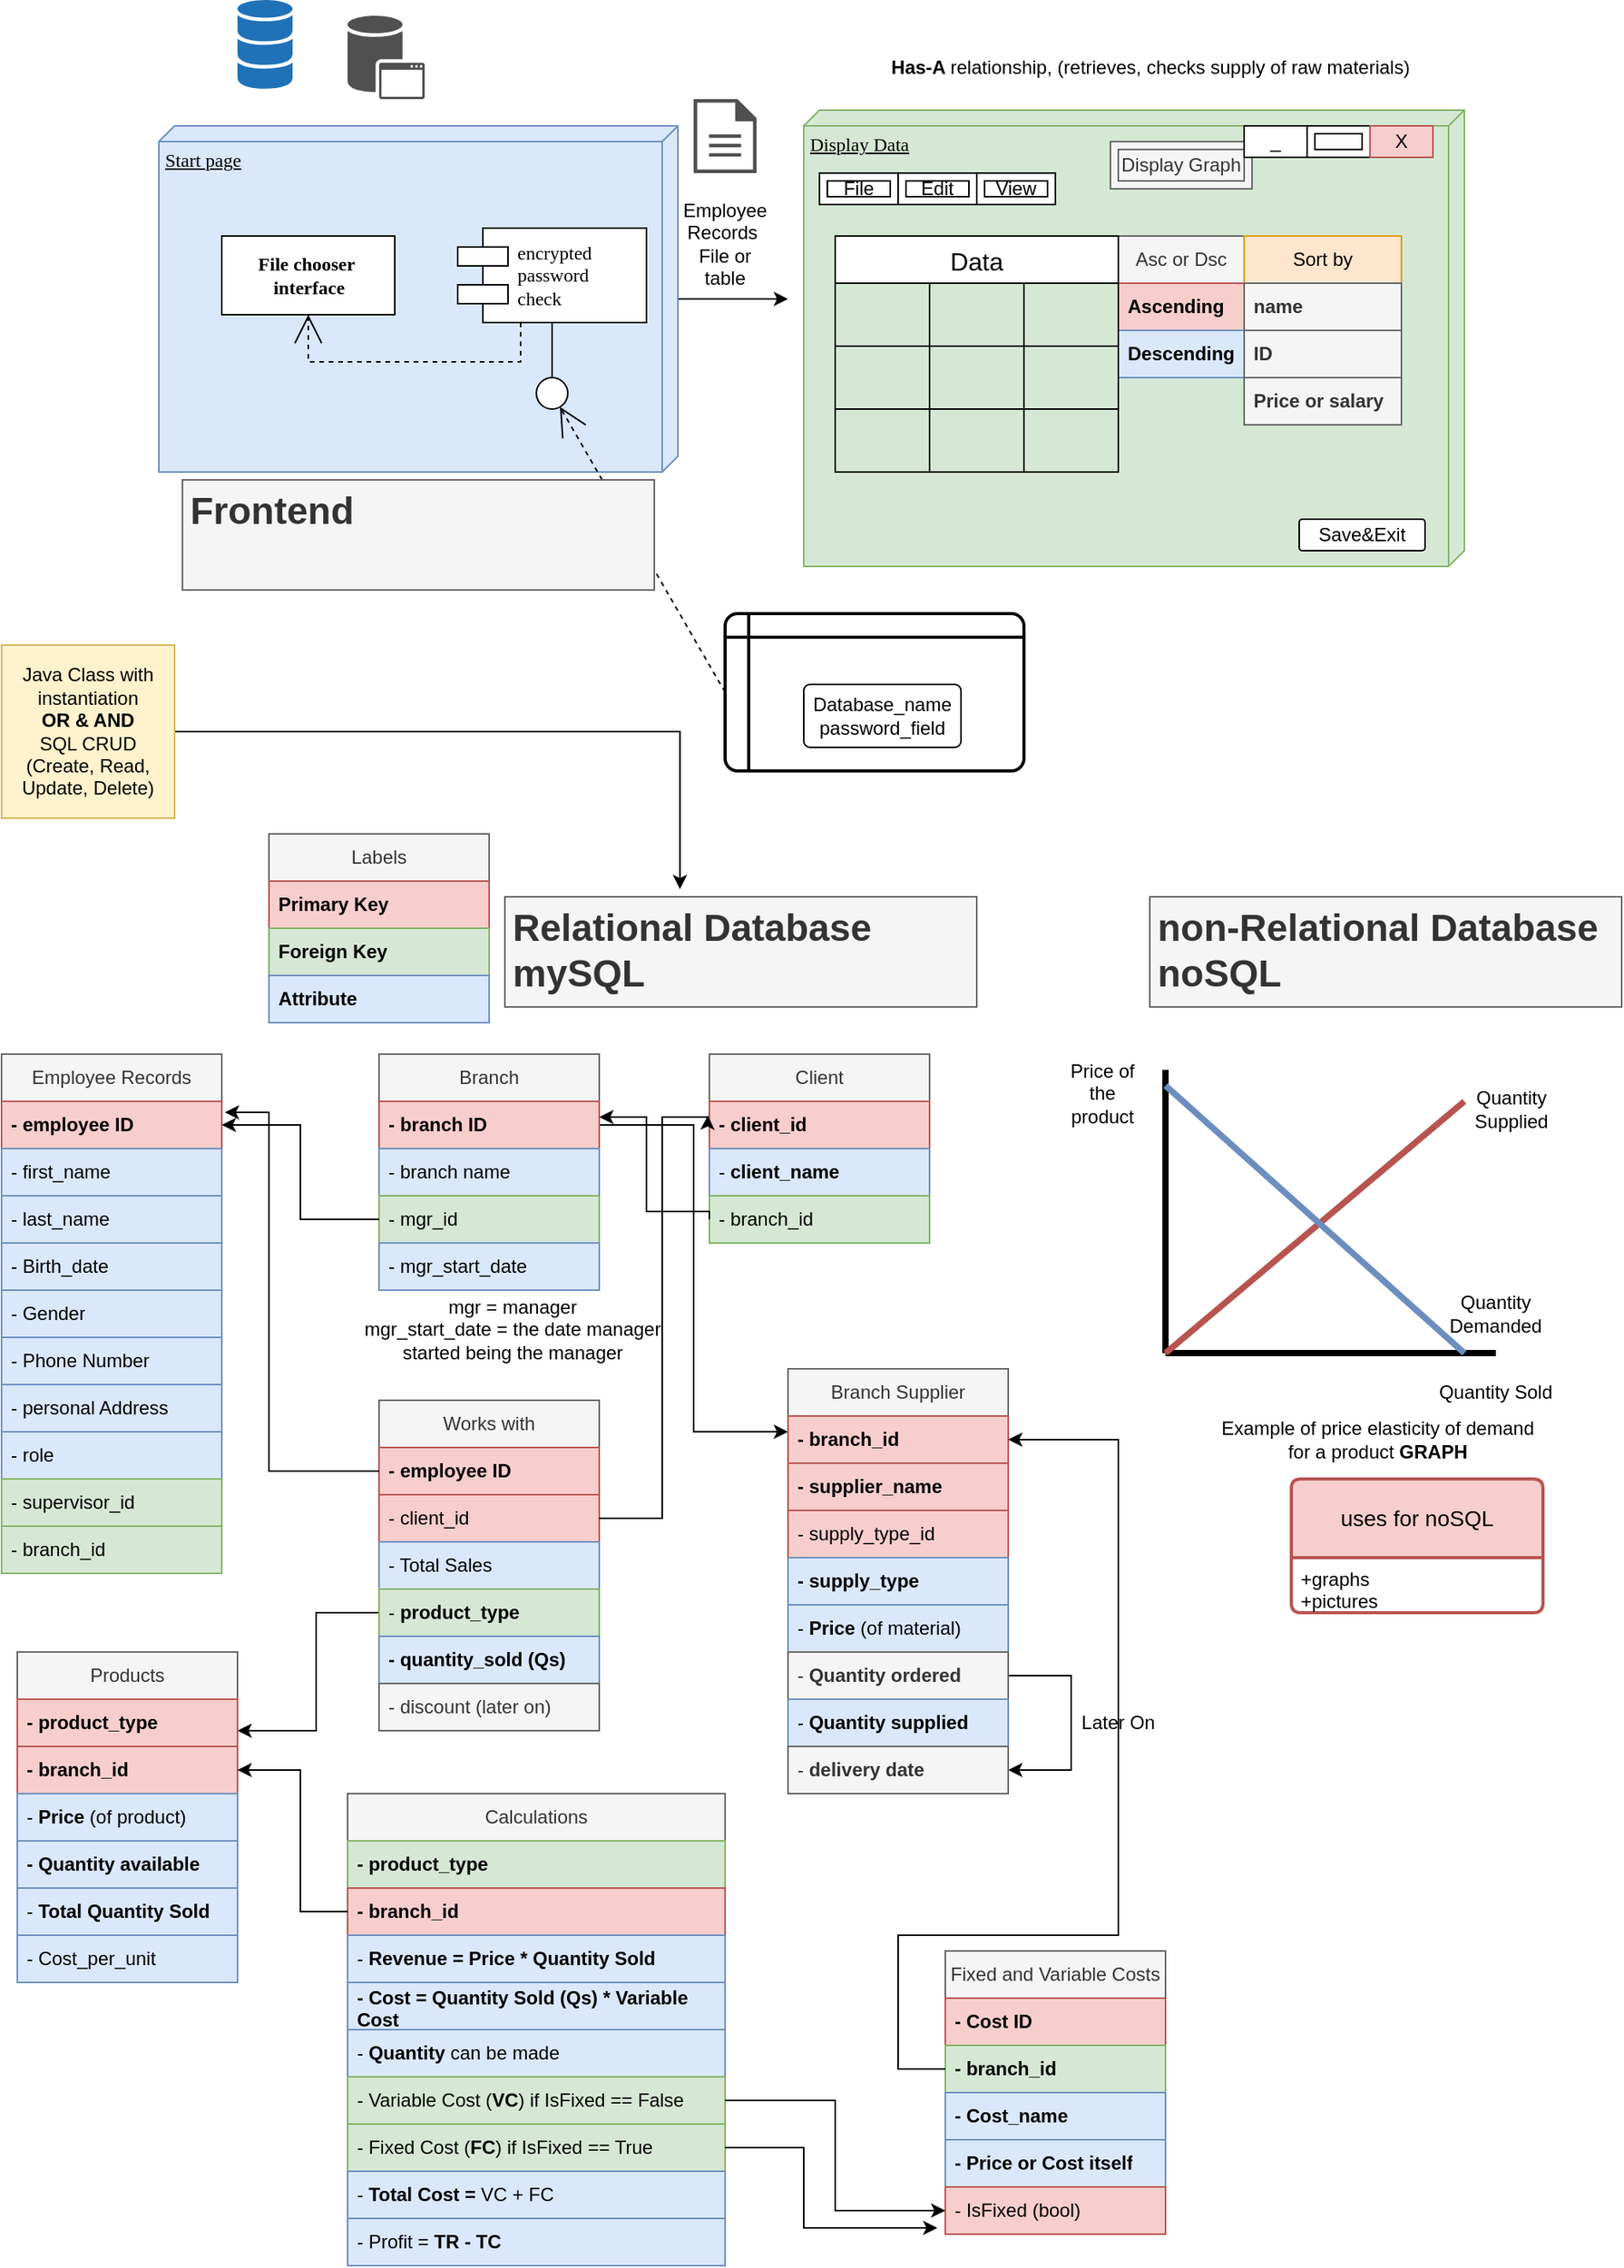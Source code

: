 <mxfile version="21.2.1" type="github">
  <diagram name="Page-1" id="5f0bae14-7c28-e335-631c-24af17079c00">
    <mxGraphModel dx="2607" dy="2194" grid="1" gridSize="10" guides="1" tooltips="1" connect="1" arrows="1" fold="1" page="1" pageScale="1" pageWidth="1100" pageHeight="850" background="none" math="0" shadow="0">
      <root>
        <mxCell id="0" />
        <mxCell id="1" parent="0" />
        <mxCell id="qNwIlDdFXAgV_zaTsJJS-2" style="edgeStyle=orthogonalEdgeStyle;rounded=0;orthogonalLoop=1;jettySize=auto;html=1;" parent="1" source="39150e848f15840c-1" edge="1">
          <mxGeometry relative="1" as="geometry">
            <mxPoint x="520" y="180" as="targetPoint" />
          </mxGeometry>
        </mxCell>
        <mxCell id="39150e848f15840c-1" value="Start page" style="verticalAlign=top;align=left;spacingTop=8;spacingLeft=2;spacingRight=12;shape=cube;size=10;direction=south;fontStyle=4;html=1;rounded=0;shadow=0;comic=0;labelBackgroundColor=none;strokeWidth=1;fontFamily=Verdana;fontSize=12;fillColor=#dae8fc;strokeColor=#6c8ebf;" parent="1" vertex="1">
          <mxGeometry x="120" y="70" width="330" height="220" as="geometry" />
        </mxCell>
        <mxCell id="39150e848f15840c-2" value="Display Data" style="verticalAlign=top;align=left;spacingTop=8;spacingLeft=2;spacingRight=12;shape=cube;size=10;direction=south;fontStyle=4;html=1;rounded=0;shadow=0;comic=0;labelBackgroundColor=none;strokeWidth=1;fontFamily=Verdana;fontSize=12;fillColor=#d5e8d4;strokeColor=#82b366;" parent="1" vertex="1">
          <mxGeometry x="530" y="60" width="420" height="290" as="geometry" />
        </mxCell>
        <mxCell id="39150e848f15840c-4" value="&lt;b&gt;File chooser&amp;nbsp;&lt;br&gt;interface&lt;br&gt;&lt;/b&gt;" style="html=1;rounded=0;shadow=0;comic=0;labelBackgroundColor=none;strokeWidth=1;fontFamily=Verdana;fontSize=12;align=center;" parent="1" vertex="1">
          <mxGeometry x="160" y="140" width="110" height="50" as="geometry" />
        </mxCell>
        <mxCell id="39150e848f15840c-5" value="encrypted&amp;nbsp;&lt;br&gt;password&lt;br&gt;check" style="shape=component;align=left;spacingLeft=36;rounded=0;shadow=0;comic=0;labelBackgroundColor=none;strokeWidth=1;fontFamily=Verdana;fontSize=12;html=1;" parent="1" vertex="1">
          <mxGeometry x="310" y="135" width="120" height="60" as="geometry" />
        </mxCell>
        <mxCell id="39150e848f15840c-6" value="" style="ellipse;whiteSpace=wrap;html=1;rounded=0;shadow=0;comic=0;labelBackgroundColor=none;strokeWidth=1;fontFamily=Verdana;fontSize=12;align=center;" parent="1" vertex="1">
          <mxGeometry x="360" y="230" width="20" height="20" as="geometry" />
        </mxCell>
        <mxCell id="39150e848f15840c-11" style="edgeStyle=none;rounded=0;html=1;dashed=1;labelBackgroundColor=none;startArrow=none;startFill=0;startSize=8;endArrow=open;endFill=0;endSize=16;fontFamily=Verdana;fontSize=12;exitX=0;exitY=0.5;exitDx=0;exitDy=0;" parent="1" source="Pd0bTFjakyCUhLUkFTFs-159" target="39150e848f15840c-6" edge="1">
          <mxGeometry relative="1" as="geometry">
            <mxPoint x="484.4" y="460" as="sourcePoint" />
          </mxGeometry>
        </mxCell>
        <mxCell id="39150e848f15840c-14" style="edgeStyle=elbowEdgeStyle;rounded=0;html=1;labelBackgroundColor=none;startArrow=none;startFill=0;startSize=8;endArrow=none;endFill=0;endSize=16;fontFamily=Verdana;fontSize=12;" parent="1" source="39150e848f15840c-6" target="39150e848f15840c-5" edge="1">
          <mxGeometry relative="1" as="geometry" />
        </mxCell>
        <mxCell id="39150e848f15840c-15" style="edgeStyle=orthogonalEdgeStyle;rounded=0;html=1;labelBackgroundColor=none;startArrow=none;startFill=0;startSize=8;endArrow=open;endFill=0;endSize=16;fontFamily=Verdana;fontSize=12;dashed=1;" parent="1" source="39150e848f15840c-5" target="39150e848f15840c-4" edge="1">
          <mxGeometry relative="1" as="geometry">
            <Array as="points">
              <mxPoint x="350" y="220" />
              <mxPoint x="215" y="220" />
            </Array>
          </mxGeometry>
        </mxCell>
        <mxCell id="qNwIlDdFXAgV_zaTsJJS-27" value="Employee Records&amp;nbsp;&lt;br&gt;File or table" style="text;html=1;strokeColor=none;fillColor=none;align=center;verticalAlign=middle;whiteSpace=wrap;rounded=0;" parent="1" vertex="1">
          <mxGeometry x="450" y="130" width="60" height="30" as="geometry" />
        </mxCell>
        <mxCell id="qNwIlDdFXAgV_zaTsJJS-30" value="" style="sketch=0;shadow=0;dashed=0;html=1;strokeColor=none;fillColor=#505050;labelPosition=center;verticalLabelPosition=bottom;verticalAlign=top;outlineConnect=0;align=center;shape=mxgraph.office.databases.application_store;" parent="1" vertex="1">
          <mxGeometry x="240" width="49" height="53" as="geometry" />
        </mxCell>
        <mxCell id="qNwIlDdFXAgV_zaTsJJS-31" value="" style="sketch=0;shadow=0;dashed=0;html=1;strokeColor=none;labelPosition=center;verticalLabelPosition=bottom;verticalAlign=top;outlineConnect=0;align=center;shape=mxgraph.office.databases.database_mini_3;fillColor=#2072B8;" parent="1" vertex="1">
          <mxGeometry x="170" y="-10" width="35" height="57" as="geometry" />
        </mxCell>
        <mxCell id="qNwIlDdFXAgV_zaTsJJS-32" value="" style="sketch=0;pointerEvents=1;shadow=0;dashed=0;html=1;strokeColor=none;fillColor=#505050;labelPosition=center;verticalLabelPosition=bottom;verticalAlign=top;outlineConnect=0;align=center;shape=mxgraph.office.concepts.document;" parent="1" vertex="1">
          <mxGeometry x="460" y="53" width="40" height="47" as="geometry" />
        </mxCell>
        <mxCell id="tcUiR7HuP1pJMrSMLTzw-50" value="Employee Records" style="swimlane;fontStyle=0;childLayout=stackLayout;horizontal=1;startSize=30;horizontalStack=0;resizeParent=1;resizeParentMax=0;resizeLast=0;collapsible=1;marginBottom=0;whiteSpace=wrap;html=1;fillColor=#f5f5f5;strokeColor=#666666;fontColor=#333333;" parent="1" vertex="1">
          <mxGeometry x="20" y="660" width="140" height="330" as="geometry">
            <mxRectangle x="1140" y="-440" width="140" height="30" as="alternateBounds" />
          </mxGeometry>
        </mxCell>
        <mxCell id="tcUiR7HuP1pJMrSMLTzw-51" value="&lt;b&gt;- employee ID&lt;br&gt;&lt;/b&gt;" style="text;strokeColor=#b85450;fillColor=#f8cecc;align=left;verticalAlign=middle;spacingLeft=4;spacingRight=4;overflow=hidden;points=[[0,0.5],[1,0.5]];portConstraint=eastwest;rotatable=0;whiteSpace=wrap;html=1;" parent="tcUiR7HuP1pJMrSMLTzw-50" vertex="1">
          <mxGeometry y="30" width="140" height="30" as="geometry" />
        </mxCell>
        <mxCell id="Pd0bTFjakyCUhLUkFTFs-5" value="- first_name&amp;nbsp;" style="text;strokeColor=#6c8ebf;fillColor=#dae8fc;align=left;verticalAlign=middle;spacingLeft=4;spacingRight=4;overflow=hidden;points=[[0,0.5],[1,0.5]];portConstraint=eastwest;rotatable=0;whiteSpace=wrap;html=1;" vertex="1" parent="tcUiR7HuP1pJMrSMLTzw-50">
          <mxGeometry y="60" width="140" height="30" as="geometry" />
        </mxCell>
        <mxCell id="Pd0bTFjakyCUhLUkFTFs-4" value="- last_name&amp;nbsp;" style="text;strokeColor=#6c8ebf;fillColor=#dae8fc;align=left;verticalAlign=middle;spacingLeft=4;spacingRight=4;overflow=hidden;points=[[0,0.5],[1,0.5]];portConstraint=eastwest;rotatable=0;whiteSpace=wrap;html=1;" vertex="1" parent="tcUiR7HuP1pJMrSMLTzw-50">
          <mxGeometry y="90" width="140" height="30" as="geometry" />
        </mxCell>
        <mxCell id="Pd0bTFjakyCUhLUkFTFs-6" value="- Birth_date" style="text;strokeColor=#6c8ebf;fillColor=#dae8fc;align=left;verticalAlign=middle;spacingLeft=4;spacingRight=4;overflow=hidden;points=[[0,0.5],[1,0.5]];portConstraint=eastwest;rotatable=0;whiteSpace=wrap;html=1;" vertex="1" parent="tcUiR7HuP1pJMrSMLTzw-50">
          <mxGeometry y="120" width="140" height="30" as="geometry" />
        </mxCell>
        <mxCell id="Pd0bTFjakyCUhLUkFTFs-10" value="- Gender" style="text;strokeColor=#6c8ebf;fillColor=#dae8fc;align=left;verticalAlign=middle;spacingLeft=4;spacingRight=4;overflow=hidden;points=[[0,0.5],[1,0.5]];portConstraint=eastwest;rotatable=0;whiteSpace=wrap;html=1;" vertex="1" parent="tcUiR7HuP1pJMrSMLTzw-50">
          <mxGeometry y="150" width="140" height="30" as="geometry" />
        </mxCell>
        <mxCell id="Pd0bTFjakyCUhLUkFTFs-9" value="- Phone Number" style="text;strokeColor=#6c8ebf;fillColor=#dae8fc;align=left;verticalAlign=middle;spacingLeft=4;spacingRight=4;overflow=hidden;points=[[0,0.5],[1,0.5]];portConstraint=eastwest;rotatable=0;whiteSpace=wrap;html=1;" vertex="1" parent="tcUiR7HuP1pJMrSMLTzw-50">
          <mxGeometry y="180" width="140" height="30" as="geometry" />
        </mxCell>
        <mxCell id="Pd0bTFjakyCUhLUkFTFs-11" value="- personal Address" style="text;strokeColor=#6c8ebf;fillColor=#dae8fc;align=left;verticalAlign=middle;spacingLeft=4;spacingRight=4;overflow=hidden;points=[[0,0.5],[1,0.5]];portConstraint=eastwest;rotatable=0;whiteSpace=wrap;html=1;" vertex="1" parent="tcUiR7HuP1pJMrSMLTzw-50">
          <mxGeometry y="210" width="140" height="30" as="geometry" />
        </mxCell>
        <mxCell id="Pd0bTFjakyCUhLUkFTFs-14" value="- role" style="text;strokeColor=#6c8ebf;fillColor=#dae8fc;align=left;verticalAlign=middle;spacingLeft=4;spacingRight=4;overflow=hidden;points=[[0,0.5],[1,0.5]];portConstraint=eastwest;rotatable=0;whiteSpace=wrap;html=1;" vertex="1" parent="tcUiR7HuP1pJMrSMLTzw-50">
          <mxGeometry y="240" width="140" height="30" as="geometry" />
        </mxCell>
        <mxCell id="Pd0bTFjakyCUhLUkFTFs-13" value="- supervisor_id" style="text;strokeColor=#82b366;fillColor=#d5e8d4;align=left;verticalAlign=middle;spacingLeft=4;spacingRight=4;overflow=hidden;points=[[0,0.5],[1,0.5]];portConstraint=eastwest;rotatable=0;whiteSpace=wrap;html=1;" vertex="1" parent="tcUiR7HuP1pJMrSMLTzw-50">
          <mxGeometry y="270" width="140" height="30" as="geometry" />
        </mxCell>
        <mxCell id="Pd0bTFjakyCUhLUkFTFs-12" value="- branch_id" style="text;strokeColor=#82b366;fillColor=#d5e8d4;align=left;verticalAlign=middle;spacingLeft=4;spacingRight=4;overflow=hidden;points=[[0,0.5],[1,0.5]];portConstraint=eastwest;rotatable=0;whiteSpace=wrap;html=1;" vertex="1" parent="tcUiR7HuP1pJMrSMLTzw-50">
          <mxGeometry y="300" width="140" height="30" as="geometry" />
        </mxCell>
        <mxCell id="Pd0bTFjakyCUhLUkFTFs-193" style="edgeStyle=orthogonalEdgeStyle;rounded=0;orthogonalLoop=1;jettySize=auto;html=1;entryX=0.371;entryY=-0.07;entryDx=0;entryDy=0;entryPerimeter=0;" edge="1" parent="1" source="tcUiR7HuP1pJMrSMLTzw-78" target="Pd0bTFjakyCUhLUkFTFs-143">
          <mxGeometry relative="1" as="geometry">
            <mxPoint x="430" y="455" as="targetPoint" />
            <Array as="points">
              <mxPoint x="451" y="455" />
            </Array>
          </mxGeometry>
        </mxCell>
        <mxCell id="tcUiR7HuP1pJMrSMLTzw-78" value="Java Class with instantiation&lt;br&gt;&lt;b&gt;OR &amp;amp; AND&lt;br&gt;&lt;/b&gt;SQL CRUD&lt;br&gt;(Create, Read, Update, Delete)" style="text;html=1;strokeColor=#d6b656;fillColor=#fff2cc;align=center;verticalAlign=middle;whiteSpace=wrap;rounded=0;" parent="1" vertex="1">
          <mxGeometry x="20" y="400" width="110" height="110" as="geometry" />
        </mxCell>
        <mxCell id="tcUiR7HuP1pJMrSMLTzw-87" value="&lt;b&gt;Has-A &lt;/b&gt;relationship, (retrieves, checks supply of raw materials)" style="text;html=1;align=center;verticalAlign=middle;resizable=0;points=[];autosize=1;strokeColor=none;fillColor=none;" parent="1" vertex="1">
          <mxGeometry x="575" y="18" width="350" height="30" as="geometry" />
        </mxCell>
        <mxCell id="Pd0bTFjakyCUhLUkFTFs-16" value="Branch" style="swimlane;fontStyle=0;childLayout=stackLayout;horizontal=1;startSize=30;horizontalStack=0;resizeParent=1;resizeParentMax=0;resizeLast=0;collapsible=1;marginBottom=0;whiteSpace=wrap;html=1;fillColor=#f5f5f5;strokeColor=#666666;fontColor=#333333;" vertex="1" parent="1">
          <mxGeometry x="260" y="660" width="140" height="150" as="geometry">
            <mxRectangle x="1140" y="-440" width="140" height="30" as="alternateBounds" />
          </mxGeometry>
        </mxCell>
        <mxCell id="Pd0bTFjakyCUhLUkFTFs-45" style="edgeStyle=orthogonalEdgeStyle;rounded=0;orthogonalLoop=1;jettySize=auto;html=1;" edge="1" parent="Pd0bTFjakyCUhLUkFTFs-16" source="Pd0bTFjakyCUhLUkFTFs-17">
          <mxGeometry relative="1" as="geometry">
            <mxPoint x="260" y="240" as="targetPoint" />
            <Array as="points">
              <mxPoint x="200" y="45" />
            </Array>
          </mxGeometry>
        </mxCell>
        <mxCell id="Pd0bTFjakyCUhLUkFTFs-17" value="&lt;b&gt;- branch ID&lt;br&gt;&lt;/b&gt;" style="text;strokeColor=#b85450;fillColor=#f8cecc;align=left;verticalAlign=middle;spacingLeft=4;spacingRight=4;overflow=hidden;points=[[0,0.5],[1,0.5]];portConstraint=eastwest;rotatable=0;whiteSpace=wrap;html=1;" vertex="1" parent="Pd0bTFjakyCUhLUkFTFs-16">
          <mxGeometry y="30" width="140" height="30" as="geometry" />
        </mxCell>
        <mxCell id="Pd0bTFjakyCUhLUkFTFs-18" value="- branch name" style="text;strokeColor=#6c8ebf;fillColor=#dae8fc;align=left;verticalAlign=middle;spacingLeft=4;spacingRight=4;overflow=hidden;points=[[0,0.5],[1,0.5]];portConstraint=eastwest;rotatable=0;whiteSpace=wrap;html=1;" vertex="1" parent="Pd0bTFjakyCUhLUkFTFs-16">
          <mxGeometry y="60" width="140" height="30" as="geometry" />
        </mxCell>
        <mxCell id="Pd0bTFjakyCUhLUkFTFs-25" value="- mgr_id" style="text;strokeColor=#82b366;fillColor=#d5e8d4;align=left;verticalAlign=middle;spacingLeft=4;spacingRight=4;overflow=hidden;points=[[0,0.5],[1,0.5]];portConstraint=eastwest;rotatable=0;whiteSpace=wrap;html=1;" vertex="1" parent="Pd0bTFjakyCUhLUkFTFs-16">
          <mxGeometry y="90" width="140" height="30" as="geometry" />
        </mxCell>
        <mxCell id="Pd0bTFjakyCUhLUkFTFs-26" value="- mgr_start_date" style="text;strokeColor=#6c8ebf;fillColor=#dae8fc;align=left;verticalAlign=middle;spacingLeft=4;spacingRight=4;overflow=hidden;points=[[0,0.5],[1,0.5]];portConstraint=eastwest;rotatable=0;whiteSpace=wrap;html=1;" vertex="1" parent="Pd0bTFjakyCUhLUkFTFs-16">
          <mxGeometry y="120" width="140" height="30" as="geometry" />
        </mxCell>
        <mxCell id="Pd0bTFjakyCUhLUkFTFs-27" value="mgr = manager&lt;br&gt;mgr_start_date = the date manager started being the manager" style="text;html=1;strokeColor=none;fillColor=none;align=center;verticalAlign=middle;whiteSpace=wrap;rounded=0;" vertex="1" parent="1">
          <mxGeometry x="240" y="820" width="210" height="30" as="geometry" />
        </mxCell>
        <mxCell id="Pd0bTFjakyCUhLUkFTFs-28" value="Client" style="swimlane;fontStyle=0;childLayout=stackLayout;horizontal=1;startSize=30;horizontalStack=0;resizeParent=1;resizeParentMax=0;resizeLast=0;collapsible=1;marginBottom=0;whiteSpace=wrap;html=1;fillColor=#f5f5f5;strokeColor=#666666;fontColor=#333333;" vertex="1" parent="1">
          <mxGeometry x="470" y="660" width="140" height="120" as="geometry">
            <mxRectangle x="1140" y="-440" width="140" height="30" as="alternateBounds" />
          </mxGeometry>
        </mxCell>
        <mxCell id="Pd0bTFjakyCUhLUkFTFs-29" value="&lt;b&gt;- client_id&lt;br&gt;&lt;/b&gt;" style="text;strokeColor=#b85450;fillColor=#f8cecc;align=left;verticalAlign=middle;spacingLeft=4;spacingRight=4;overflow=hidden;points=[[0,0.5],[1,0.5]];portConstraint=eastwest;rotatable=0;whiteSpace=wrap;html=1;" vertex="1" parent="Pd0bTFjakyCUhLUkFTFs-28">
          <mxGeometry y="30" width="140" height="30" as="geometry" />
        </mxCell>
        <mxCell id="Pd0bTFjakyCUhLUkFTFs-30" value="- &lt;b&gt;client_name&lt;/b&gt;" style="text;strokeColor=#6c8ebf;fillColor=#dae8fc;align=left;verticalAlign=middle;spacingLeft=4;spacingRight=4;overflow=hidden;points=[[0,0.5],[1,0.5]];portConstraint=eastwest;rotatable=0;whiteSpace=wrap;html=1;" vertex="1" parent="Pd0bTFjakyCUhLUkFTFs-28">
          <mxGeometry y="60" width="140" height="30" as="geometry" />
        </mxCell>
        <mxCell id="Pd0bTFjakyCUhLUkFTFs-31" value="- branch_id" style="text;strokeColor=#82b366;fillColor=#d5e8d4;align=left;verticalAlign=middle;spacingLeft=4;spacingRight=4;overflow=hidden;points=[[0,0.5],[1,0.5]];portConstraint=eastwest;rotatable=0;whiteSpace=wrap;html=1;" vertex="1" parent="Pd0bTFjakyCUhLUkFTFs-28">
          <mxGeometry y="90" width="140" height="30" as="geometry" />
        </mxCell>
        <mxCell id="Pd0bTFjakyCUhLUkFTFs-33" style="edgeStyle=orthogonalEdgeStyle;rounded=0;orthogonalLoop=1;jettySize=auto;html=1;exitX=0;exitY=0.5;exitDx=0;exitDy=0;" edge="1" parent="1" source="Pd0bTFjakyCUhLUkFTFs-31" target="Pd0bTFjakyCUhLUkFTFs-17">
          <mxGeometry relative="1" as="geometry">
            <mxPoint x="460" y="760" as="sourcePoint" />
            <mxPoint x="404" y="700" as="targetPoint" />
            <Array as="points">
              <mxPoint x="470" y="760" />
              <mxPoint x="430" y="760" />
              <mxPoint x="430" y="700" />
            </Array>
          </mxGeometry>
        </mxCell>
        <mxCell id="Pd0bTFjakyCUhLUkFTFs-34" style="edgeStyle=orthogonalEdgeStyle;rounded=0;orthogonalLoop=1;jettySize=auto;html=1;entryX=1;entryY=0.5;entryDx=0;entryDy=0;" edge="1" parent="1" source="Pd0bTFjakyCUhLUkFTFs-25" target="tcUiR7HuP1pJMrSMLTzw-51">
          <mxGeometry relative="1" as="geometry">
            <mxPoint x="210" y="690" as="targetPoint" />
            <Array as="points">
              <mxPoint x="210" y="765" />
              <mxPoint x="210" y="705" />
            </Array>
          </mxGeometry>
        </mxCell>
        <mxCell id="Pd0bTFjakyCUhLUkFTFs-35" value="Works with" style="swimlane;fontStyle=0;childLayout=stackLayout;horizontal=1;startSize=30;horizontalStack=0;resizeParent=1;resizeParentMax=0;resizeLast=0;collapsible=1;marginBottom=0;whiteSpace=wrap;html=1;fillColor=#f5f5f5;strokeColor=#666666;fontColor=#333333;" vertex="1" parent="1">
          <mxGeometry x="260" y="880" width="140" height="210" as="geometry">
            <mxRectangle x="1140" y="-440" width="140" height="30" as="alternateBounds" />
          </mxGeometry>
        </mxCell>
        <mxCell id="Pd0bTFjakyCUhLUkFTFs-36" value="&lt;b&gt;- employee ID&lt;br&gt;&lt;/b&gt;" style="text;strokeColor=#b85450;fillColor=#f8cecc;align=left;verticalAlign=middle;spacingLeft=4;spacingRight=4;overflow=hidden;points=[[0,0.5],[1,0.5]];portConstraint=eastwest;rotatable=0;whiteSpace=wrap;html=1;" vertex="1" parent="Pd0bTFjakyCUhLUkFTFs-35">
          <mxGeometry y="30" width="140" height="30" as="geometry" />
        </mxCell>
        <mxCell id="Pd0bTFjakyCUhLUkFTFs-37" value="- client_id" style="text;strokeColor=#b85450;fillColor=#f8cecc;align=left;verticalAlign=middle;spacingLeft=4;spacingRight=4;overflow=hidden;points=[[0,0.5],[1,0.5]];portConstraint=eastwest;rotatable=0;whiteSpace=wrap;html=1;" vertex="1" parent="Pd0bTFjakyCUhLUkFTFs-35">
          <mxGeometry y="60" width="140" height="30" as="geometry" />
        </mxCell>
        <mxCell id="Pd0bTFjakyCUhLUkFTFs-38" value="- Total Sales" style="text;strokeColor=#6c8ebf;fillColor=#dae8fc;align=left;verticalAlign=middle;spacingLeft=4;spacingRight=4;overflow=hidden;points=[[0,0.5],[1,0.5]];portConstraint=eastwest;rotatable=0;whiteSpace=wrap;html=1;" vertex="1" parent="Pd0bTFjakyCUhLUkFTFs-35">
          <mxGeometry y="90" width="140" height="30" as="geometry" />
        </mxCell>
        <mxCell id="Pd0bTFjakyCUhLUkFTFs-76" style="edgeStyle=orthogonalEdgeStyle;rounded=0;orthogonalLoop=1;jettySize=auto;html=1;" edge="1" parent="Pd0bTFjakyCUhLUkFTFs-35" source="Pd0bTFjakyCUhLUkFTFs-74">
          <mxGeometry relative="1" as="geometry">
            <mxPoint x="-90" y="210" as="targetPoint" />
            <Array as="points">
              <mxPoint x="-40" y="135" />
            </Array>
          </mxGeometry>
        </mxCell>
        <mxCell id="Pd0bTFjakyCUhLUkFTFs-74" value="- &lt;b&gt;product_type&lt;/b&gt;" style="text;strokeColor=#82b366;fillColor=#d5e8d4;align=left;verticalAlign=middle;spacingLeft=4;spacingRight=4;overflow=hidden;points=[[0,0.5],[1,0.5]];portConstraint=eastwest;rotatable=0;whiteSpace=wrap;html=1;" vertex="1" parent="Pd0bTFjakyCUhLUkFTFs-35">
          <mxGeometry y="120" width="140" height="30" as="geometry" />
        </mxCell>
        <mxCell id="Pd0bTFjakyCUhLUkFTFs-73" value="&lt;b&gt;- quantity_sold (Qs)&lt;/b&gt;" style="text;strokeColor=#6c8ebf;fillColor=#dae8fc;align=left;verticalAlign=middle;spacingLeft=4;spacingRight=4;overflow=hidden;points=[[0,0.5],[1,0.5]];portConstraint=eastwest;rotatable=0;whiteSpace=wrap;html=1;" vertex="1" parent="Pd0bTFjakyCUhLUkFTFs-35">
          <mxGeometry y="150" width="140" height="30" as="geometry" />
        </mxCell>
        <mxCell id="Pd0bTFjakyCUhLUkFTFs-75" value="- discount (later on)" style="text;strokeColor=#666666;fillColor=#f5f5f5;align=left;verticalAlign=middle;spacingLeft=4;spacingRight=4;overflow=hidden;points=[[0,0.5],[1,0.5]];portConstraint=eastwest;rotatable=0;whiteSpace=wrap;html=1;fontColor=#333333;" vertex="1" parent="Pd0bTFjakyCUhLUkFTFs-35">
          <mxGeometry y="180" width="140" height="30" as="geometry" />
        </mxCell>
        <mxCell id="Pd0bTFjakyCUhLUkFTFs-41" value="Branch Supplier" style="swimlane;fontStyle=0;childLayout=stackLayout;horizontal=1;startSize=30;horizontalStack=0;resizeParent=1;resizeParentMax=0;resizeLast=0;collapsible=1;marginBottom=0;whiteSpace=wrap;html=1;fillColor=#f5f5f5;strokeColor=#666666;fontColor=#333333;" vertex="1" parent="1">
          <mxGeometry x="520" y="860" width="140" height="270" as="geometry">
            <mxRectangle x="1140" y="-440" width="140" height="30" as="alternateBounds" />
          </mxGeometry>
        </mxCell>
        <mxCell id="Pd0bTFjakyCUhLUkFTFs-42" value="&lt;b&gt;- branch_id&lt;br&gt;&lt;/b&gt;" style="text;strokeColor=#b85450;fillColor=#f8cecc;align=left;verticalAlign=middle;spacingLeft=4;spacingRight=4;overflow=hidden;points=[[0,0.5],[1,0.5]];portConstraint=eastwest;rotatable=0;whiteSpace=wrap;html=1;" vertex="1" parent="Pd0bTFjakyCUhLUkFTFs-41">
          <mxGeometry y="30" width="140" height="30" as="geometry" />
        </mxCell>
        <mxCell id="Pd0bTFjakyCUhLUkFTFs-43" value="&lt;b&gt;- supplier_name&lt;/b&gt;" style="text;strokeColor=#b85450;fillColor=#f8cecc;align=left;verticalAlign=middle;spacingLeft=4;spacingRight=4;overflow=hidden;points=[[0,0.5],[1,0.5]];portConstraint=eastwest;rotatable=0;whiteSpace=wrap;html=1;" vertex="1" parent="Pd0bTFjakyCUhLUkFTFs-41">
          <mxGeometry y="60" width="140" height="30" as="geometry" />
        </mxCell>
        <mxCell id="Pd0bTFjakyCUhLUkFTFs-60" value="- supply_type_id" style="text;strokeColor=#b85450;fillColor=#f8cecc;align=left;verticalAlign=middle;spacingLeft=4;spacingRight=4;overflow=hidden;points=[[0,0.5],[1,0.5]];portConstraint=eastwest;rotatable=0;whiteSpace=wrap;html=1;" vertex="1" parent="Pd0bTFjakyCUhLUkFTFs-41">
          <mxGeometry y="90" width="140" height="30" as="geometry" />
        </mxCell>
        <mxCell id="Pd0bTFjakyCUhLUkFTFs-44" value="&lt;b&gt;- supply_type&lt;/b&gt;" style="text;strokeColor=#6c8ebf;fillColor=#dae8fc;align=left;verticalAlign=middle;spacingLeft=4;spacingRight=4;overflow=hidden;points=[[0,0.5],[1,0.5]];portConstraint=eastwest;rotatable=0;whiteSpace=wrap;html=1;" vertex="1" parent="Pd0bTFjakyCUhLUkFTFs-41">
          <mxGeometry y="120" width="140" height="30" as="geometry" />
        </mxCell>
        <mxCell id="Pd0bTFjakyCUhLUkFTFs-57" value="- &lt;b&gt;Price&lt;/b&gt; (of material)" style="text;strokeColor=#6c8ebf;fillColor=#dae8fc;align=left;verticalAlign=middle;spacingLeft=4;spacingRight=4;overflow=hidden;points=[[0,0.5],[1,0.5]];portConstraint=eastwest;rotatable=0;whiteSpace=wrap;html=1;" vertex="1" parent="Pd0bTFjakyCUhLUkFTFs-41">
          <mxGeometry y="150" width="140" height="30" as="geometry" />
        </mxCell>
        <mxCell id="Pd0bTFjakyCUhLUkFTFs-61" style="edgeStyle=orthogonalEdgeStyle;rounded=0;orthogonalLoop=1;jettySize=auto;html=1;entryX=1;entryY=0.5;entryDx=0;entryDy=0;" edge="1" parent="Pd0bTFjakyCUhLUkFTFs-41" source="Pd0bTFjakyCUhLUkFTFs-56" target="Pd0bTFjakyCUhLUkFTFs-58">
          <mxGeometry relative="1" as="geometry">
            <mxPoint x="180" y="280" as="targetPoint" />
            <Array as="points">
              <mxPoint x="180" y="195" />
              <mxPoint x="180" y="255" />
            </Array>
          </mxGeometry>
        </mxCell>
        <mxCell id="Pd0bTFjakyCUhLUkFTFs-56" value="- &lt;b&gt;Quantity&lt;/b&gt;&amp;nbsp;&lt;b&gt;ordered&lt;/b&gt;" style="text;strokeColor=#666666;fillColor=#f5f5f5;align=left;verticalAlign=middle;spacingLeft=4;spacingRight=4;overflow=hidden;points=[[0,0.5],[1,0.5]];portConstraint=eastwest;rotatable=0;whiteSpace=wrap;html=1;fontColor=#333333;" vertex="1" parent="Pd0bTFjakyCUhLUkFTFs-41">
          <mxGeometry y="180" width="140" height="30" as="geometry" />
        </mxCell>
        <mxCell id="Pd0bTFjakyCUhLUkFTFs-55" value="- &lt;b&gt;Quantity supplied&lt;/b&gt;" style="text;strokeColor=#6c8ebf;fillColor=#dae8fc;align=left;verticalAlign=middle;spacingLeft=4;spacingRight=4;overflow=hidden;points=[[0,0.5],[1,0.5]];portConstraint=eastwest;rotatable=0;whiteSpace=wrap;html=1;" vertex="1" parent="Pd0bTFjakyCUhLUkFTFs-41">
          <mxGeometry y="210" width="140" height="30" as="geometry" />
        </mxCell>
        <mxCell id="Pd0bTFjakyCUhLUkFTFs-58" value="- &lt;b&gt;delivery date&lt;/b&gt;" style="text;strokeColor=#666666;fillColor=#f5f5f5;align=left;verticalAlign=middle;spacingLeft=4;spacingRight=4;overflow=hidden;points=[[0,0.5],[1,0.5]];portConstraint=eastwest;rotatable=0;whiteSpace=wrap;html=1;fontColor=#333333;" vertex="1" parent="Pd0bTFjakyCUhLUkFTFs-41">
          <mxGeometry y="240" width="140" height="30" as="geometry" />
        </mxCell>
        <mxCell id="Pd0bTFjakyCUhLUkFTFs-39" style="edgeStyle=orthogonalEdgeStyle;rounded=0;orthogonalLoop=1;jettySize=auto;html=1;entryX=-0.007;entryY=0.3;entryDx=0;entryDy=0;entryPerimeter=0;" edge="1" parent="1" source="Pd0bTFjakyCUhLUkFTFs-37" target="Pd0bTFjakyCUhLUkFTFs-29">
          <mxGeometry relative="1" as="geometry">
            <mxPoint x="460" y="700" as="targetPoint" />
            <Array as="points">
              <mxPoint x="440" y="955" />
              <mxPoint x="440" y="700" />
            </Array>
          </mxGeometry>
        </mxCell>
        <mxCell id="Pd0bTFjakyCUhLUkFTFs-40" style="edgeStyle=orthogonalEdgeStyle;rounded=0;orthogonalLoop=1;jettySize=auto;html=1;exitX=0;exitY=0.5;exitDx=0;exitDy=0;entryX=1.014;entryY=0.233;entryDx=0;entryDy=0;entryPerimeter=0;" edge="1" parent="1" source="Pd0bTFjakyCUhLUkFTFs-36" target="tcUiR7HuP1pJMrSMLTzw-51">
          <mxGeometry relative="1" as="geometry">
            <mxPoint x="170" y="700" as="targetPoint" />
            <Array as="points">
              <mxPoint x="190" y="925" />
              <mxPoint x="190" y="697" />
            </Array>
          </mxGeometry>
        </mxCell>
        <mxCell id="Pd0bTFjakyCUhLUkFTFs-46" value="Labels" style="swimlane;fontStyle=0;childLayout=stackLayout;horizontal=1;startSize=30;horizontalStack=0;resizeParent=1;resizeParentMax=0;resizeLast=0;collapsible=1;marginBottom=0;whiteSpace=wrap;html=1;fillColor=#f5f5f5;strokeColor=#666666;fontColor=#333333;" vertex="1" parent="1">
          <mxGeometry x="190" y="520" width="140" height="120" as="geometry">
            <mxRectangle x="1140" y="-440" width="140" height="30" as="alternateBounds" />
          </mxGeometry>
        </mxCell>
        <mxCell id="Pd0bTFjakyCUhLUkFTFs-47" value="&lt;b&gt;Primary Key&lt;span style=&quot;white-space: pre;&quot;&gt; &lt;/span&gt;&lt;br&gt;&lt;/b&gt;" style="text;strokeColor=#b85450;fillColor=#f8cecc;align=left;verticalAlign=middle;spacingLeft=4;spacingRight=4;overflow=hidden;points=[[0,0.5],[1,0.5]];portConstraint=eastwest;rotatable=0;whiteSpace=wrap;html=1;" vertex="1" parent="Pd0bTFjakyCUhLUkFTFs-46">
          <mxGeometry y="30" width="140" height="30" as="geometry" />
        </mxCell>
        <mxCell id="Pd0bTFjakyCUhLUkFTFs-48" value="&lt;b&gt;Foreign Key&lt;/b&gt;" style="text;strokeColor=#82b366;fillColor=#d5e8d4;align=left;verticalAlign=middle;spacingLeft=4;spacingRight=4;overflow=hidden;points=[[0,0.5],[1,0.5]];portConstraint=eastwest;rotatable=0;whiteSpace=wrap;html=1;" vertex="1" parent="Pd0bTFjakyCUhLUkFTFs-46">
          <mxGeometry y="60" width="140" height="30" as="geometry" />
        </mxCell>
        <mxCell id="Pd0bTFjakyCUhLUkFTFs-49" value="&lt;b&gt;Attribute&lt;/b&gt;" style="text;strokeColor=#6c8ebf;fillColor=#dae8fc;align=left;verticalAlign=middle;spacingLeft=4;spacingRight=4;overflow=hidden;points=[[0,0.5],[1,0.5]];portConstraint=eastwest;rotatable=0;whiteSpace=wrap;html=1;" vertex="1" parent="Pd0bTFjakyCUhLUkFTFs-46">
          <mxGeometry y="90" width="140" height="30" as="geometry" />
        </mxCell>
        <mxCell id="Pd0bTFjakyCUhLUkFTFs-62" value="Products" style="swimlane;fontStyle=0;childLayout=stackLayout;horizontal=1;startSize=30;horizontalStack=0;resizeParent=1;resizeParentMax=0;resizeLast=0;collapsible=1;marginBottom=0;whiteSpace=wrap;html=1;fillColor=#f5f5f5;strokeColor=#666666;fontColor=#333333;" vertex="1" parent="1">
          <mxGeometry x="30" y="1040" width="140" height="210" as="geometry">
            <mxRectangle x="1140" y="-440" width="140" height="30" as="alternateBounds" />
          </mxGeometry>
        </mxCell>
        <mxCell id="Pd0bTFjakyCUhLUkFTFs-63" value="&lt;b&gt;- product_type&lt;br&gt;&lt;/b&gt;" style="text;strokeColor=#b85450;fillColor=#f8cecc;align=left;verticalAlign=middle;spacingLeft=4;spacingRight=4;overflow=hidden;points=[[0,0.5],[1,0.5]];portConstraint=eastwest;rotatable=0;whiteSpace=wrap;html=1;" vertex="1" parent="Pd0bTFjakyCUhLUkFTFs-62">
          <mxGeometry y="30" width="140" height="30" as="geometry" />
        </mxCell>
        <mxCell id="Pd0bTFjakyCUhLUkFTFs-64" value="&lt;b&gt;- branch_id&lt;/b&gt;" style="text;strokeColor=#b85450;fillColor=#f8cecc;align=left;verticalAlign=middle;spacingLeft=4;spacingRight=4;overflow=hidden;points=[[0,0.5],[1,0.5]];portConstraint=eastwest;rotatable=0;whiteSpace=wrap;html=1;" vertex="1" parent="Pd0bTFjakyCUhLUkFTFs-62">
          <mxGeometry y="60" width="140" height="30" as="geometry" />
        </mxCell>
        <mxCell id="Pd0bTFjakyCUhLUkFTFs-65" value="- &lt;b&gt;Price &lt;/b&gt;(of product)" style="text;strokeColor=#6c8ebf;fillColor=#dae8fc;align=left;verticalAlign=middle;spacingLeft=4;spacingRight=4;overflow=hidden;points=[[0,0.5],[1,0.5]];portConstraint=eastwest;rotatable=0;whiteSpace=wrap;html=1;" vertex="1" parent="Pd0bTFjakyCUhLUkFTFs-62">
          <mxGeometry y="90" width="140" height="30" as="geometry" />
        </mxCell>
        <mxCell id="Pd0bTFjakyCUhLUkFTFs-66" value="&lt;b&gt;- Quantity available&lt;/b&gt;" style="text;strokeColor=#6c8ebf;fillColor=#dae8fc;align=left;verticalAlign=middle;spacingLeft=4;spacingRight=4;overflow=hidden;points=[[0,0.5],[1,0.5]];portConstraint=eastwest;rotatable=0;whiteSpace=wrap;html=1;" vertex="1" parent="Pd0bTFjakyCUhLUkFTFs-62">
          <mxGeometry y="120" width="140" height="30" as="geometry" />
        </mxCell>
        <mxCell id="Pd0bTFjakyCUhLUkFTFs-116" value="- &lt;b&gt;Total Quantity Sold&lt;/b&gt;" style="text;strokeColor=#6c8ebf;fillColor=#dae8fc;align=left;verticalAlign=middle;spacingLeft=4;spacingRight=4;overflow=hidden;points=[[0,0.5],[1,0.5]];portConstraint=eastwest;rotatable=0;whiteSpace=wrap;html=1;" vertex="1" parent="Pd0bTFjakyCUhLUkFTFs-62">
          <mxGeometry y="150" width="140" height="30" as="geometry" />
        </mxCell>
        <mxCell id="Pd0bTFjakyCUhLUkFTFs-89" value="- Cost_per_unit" style="text;strokeColor=#6c8ebf;fillColor=#dae8fc;align=left;verticalAlign=middle;spacingLeft=4;spacingRight=4;overflow=hidden;points=[[0,0.5],[1,0.5]];portConstraint=eastwest;rotatable=0;whiteSpace=wrap;html=1;" vertex="1" parent="Pd0bTFjakyCUhLUkFTFs-62">
          <mxGeometry y="180" width="140" height="30" as="geometry" />
        </mxCell>
        <mxCell id="Pd0bTFjakyCUhLUkFTFs-77" value="Calculations" style="swimlane;fontStyle=0;childLayout=stackLayout;horizontal=1;startSize=30;horizontalStack=0;resizeParent=1;resizeParentMax=0;resizeLast=0;collapsible=1;marginBottom=0;whiteSpace=wrap;html=1;fillColor=#f5f5f5;strokeColor=#666666;fontColor=#333333;" vertex="1" parent="1">
          <mxGeometry x="240" y="1130" width="240" height="300" as="geometry">
            <mxRectangle x="1140" y="-440" width="140" height="30" as="alternateBounds" />
          </mxGeometry>
        </mxCell>
        <mxCell id="Pd0bTFjakyCUhLUkFTFs-78" value="&lt;b&gt;- product_type&lt;br&gt;&lt;/b&gt;" style="text;strokeColor=#82b366;fillColor=#d5e8d4;align=left;verticalAlign=middle;spacingLeft=4;spacingRight=4;overflow=hidden;points=[[0,0.5],[1,0.5]];portConstraint=eastwest;rotatable=0;whiteSpace=wrap;html=1;" vertex="1" parent="Pd0bTFjakyCUhLUkFTFs-77">
          <mxGeometry y="30" width="240" height="30" as="geometry" />
        </mxCell>
        <mxCell id="Pd0bTFjakyCUhLUkFTFs-79" value="&lt;b&gt;- branch_id&lt;/b&gt;" style="text;strokeColor=#b85450;fillColor=#f8cecc;align=left;verticalAlign=middle;spacingLeft=4;spacingRight=4;overflow=hidden;points=[[0,0.5],[1,0.5]];portConstraint=eastwest;rotatable=0;whiteSpace=wrap;html=1;" vertex="1" parent="Pd0bTFjakyCUhLUkFTFs-77">
          <mxGeometry y="60" width="240" height="30" as="geometry" />
        </mxCell>
        <mxCell id="Pd0bTFjakyCUhLUkFTFs-80" value="- &lt;b&gt;Revenue = Price * Quantity Sold&lt;/b&gt;" style="text;strokeColor=#6c8ebf;fillColor=#dae8fc;align=left;verticalAlign=middle;spacingLeft=4;spacingRight=4;overflow=hidden;points=[[0,0.5],[1,0.5]];portConstraint=eastwest;rotatable=0;whiteSpace=wrap;html=1;" vertex="1" parent="Pd0bTFjakyCUhLUkFTFs-77">
          <mxGeometry y="90" width="240" height="30" as="geometry" />
        </mxCell>
        <mxCell id="Pd0bTFjakyCUhLUkFTFs-81" value="&lt;b&gt;- Cost = Quantity Sold (Qs) * Variable Cost&lt;/b&gt;" style="text;strokeColor=#6c8ebf;fillColor=#dae8fc;align=left;verticalAlign=middle;spacingLeft=4;spacingRight=4;overflow=hidden;points=[[0,0.5],[1,0.5]];portConstraint=eastwest;rotatable=0;whiteSpace=wrap;html=1;" vertex="1" parent="Pd0bTFjakyCUhLUkFTFs-77">
          <mxGeometry y="120" width="240" height="30" as="geometry" />
        </mxCell>
        <mxCell id="Pd0bTFjakyCUhLUkFTFs-82" value="- &lt;b&gt;Quantity &lt;/b&gt;can be made" style="text;strokeColor=#6c8ebf;fillColor=#dae8fc;align=left;verticalAlign=middle;spacingLeft=4;spacingRight=4;overflow=hidden;points=[[0,0.5],[1,0.5]];portConstraint=eastwest;rotatable=0;whiteSpace=wrap;html=1;" vertex="1" parent="Pd0bTFjakyCUhLUkFTFs-77">
          <mxGeometry y="150" width="240" height="30" as="geometry" />
        </mxCell>
        <mxCell id="Pd0bTFjakyCUhLUkFTFs-83" value="- Variable Cost (&lt;b&gt;VC&lt;/b&gt;) if IsFixed == False" style="text;strokeColor=#82b366;fillColor=#d5e8d4;align=left;verticalAlign=middle;spacingLeft=4;spacingRight=4;overflow=hidden;points=[[0,0.5],[1,0.5]];portConstraint=eastwest;rotatable=0;whiteSpace=wrap;html=1;" vertex="1" parent="Pd0bTFjakyCUhLUkFTFs-77">
          <mxGeometry y="180" width="240" height="30" as="geometry" />
        </mxCell>
        <mxCell id="Pd0bTFjakyCUhLUkFTFs-99" value="- Fixed Cost (&lt;b&gt;FC&lt;/b&gt;) if IsFixed == True" style="text;strokeColor=#82b366;fillColor=#d5e8d4;align=left;verticalAlign=middle;spacingLeft=4;spacingRight=4;overflow=hidden;points=[[0,0.5],[1,0.5]];portConstraint=eastwest;rotatable=0;whiteSpace=wrap;html=1;" vertex="1" parent="Pd0bTFjakyCUhLUkFTFs-77">
          <mxGeometry y="210" width="240" height="30" as="geometry" />
        </mxCell>
        <mxCell id="Pd0bTFjakyCUhLUkFTFs-97" value="- &lt;b&gt;Total Cost = &lt;/b&gt;VC + FC" style="text;strokeColor=#6c8ebf;fillColor=#dae8fc;align=left;verticalAlign=middle;spacingLeft=4;spacingRight=4;overflow=hidden;points=[[0,0.5],[1,0.5]];portConstraint=eastwest;rotatable=0;whiteSpace=wrap;html=1;" vertex="1" parent="Pd0bTFjakyCUhLUkFTFs-77">
          <mxGeometry y="240" width="240" height="30" as="geometry" />
        </mxCell>
        <mxCell id="Pd0bTFjakyCUhLUkFTFs-141" value="- Profit = &lt;b&gt;TR - TC&lt;/b&gt;" style="text;strokeColor=#6c8ebf;fillColor=#dae8fc;align=left;verticalAlign=middle;spacingLeft=4;spacingRight=4;overflow=hidden;points=[[0,0.5],[1,0.5]];portConstraint=eastwest;rotatable=0;whiteSpace=wrap;html=1;" vertex="1" parent="Pd0bTFjakyCUhLUkFTFs-77">
          <mxGeometry y="270" width="240" height="30" as="geometry" />
        </mxCell>
        <mxCell id="Pd0bTFjakyCUhLUkFTFs-100" value="Fixed and Variable Costs" style="swimlane;fontStyle=0;childLayout=stackLayout;horizontal=1;startSize=30;horizontalStack=0;resizeParent=1;resizeParentMax=0;resizeLast=0;collapsible=1;marginBottom=0;whiteSpace=wrap;html=1;fillColor=#f5f5f5;strokeColor=#666666;fontColor=#333333;" vertex="1" parent="1">
          <mxGeometry x="620" y="1230" width="140" height="180" as="geometry">
            <mxRectangle x="1140" y="-440" width="140" height="30" as="alternateBounds" />
          </mxGeometry>
        </mxCell>
        <mxCell id="Pd0bTFjakyCUhLUkFTFs-101" value="&lt;b&gt;- Cost ID&lt;br&gt;&lt;/b&gt;" style="text;strokeColor=#b85450;fillColor=#f8cecc;align=left;verticalAlign=middle;spacingLeft=4;spacingRight=4;overflow=hidden;points=[[0,0.5],[1,0.5]];portConstraint=eastwest;rotatable=0;whiteSpace=wrap;html=1;" vertex="1" parent="Pd0bTFjakyCUhLUkFTFs-100">
          <mxGeometry y="30" width="140" height="30" as="geometry" />
        </mxCell>
        <mxCell id="Pd0bTFjakyCUhLUkFTFs-102" value="&lt;b&gt;- branch_id&lt;/b&gt;" style="text;strokeColor=#82b366;fillColor=#d5e8d4;align=left;verticalAlign=middle;spacingLeft=4;spacingRight=4;overflow=hidden;points=[[0,0.5],[1,0.5]];portConstraint=eastwest;rotatable=0;whiteSpace=wrap;html=1;" vertex="1" parent="Pd0bTFjakyCUhLUkFTFs-100">
          <mxGeometry y="60" width="140" height="30" as="geometry" />
        </mxCell>
        <mxCell id="Pd0bTFjakyCUhLUkFTFs-103" value="&lt;b&gt;- Cost_name&lt;/b&gt;" style="text;strokeColor=#6c8ebf;fillColor=#dae8fc;align=left;verticalAlign=middle;spacingLeft=4;spacingRight=4;overflow=hidden;points=[[0,0.5],[1,0.5]];portConstraint=eastwest;rotatable=0;whiteSpace=wrap;html=1;" vertex="1" parent="Pd0bTFjakyCUhLUkFTFs-100">
          <mxGeometry y="90" width="140" height="30" as="geometry" />
        </mxCell>
        <mxCell id="Pd0bTFjakyCUhLUkFTFs-105" value="&lt;b&gt;- Price or Cost itself&lt;/b&gt;" style="text;strokeColor=#6c8ebf;fillColor=#dae8fc;align=left;verticalAlign=middle;spacingLeft=4;spacingRight=4;overflow=hidden;points=[[0,0.5],[1,0.5]];portConstraint=eastwest;rotatable=0;whiteSpace=wrap;html=1;" vertex="1" parent="Pd0bTFjakyCUhLUkFTFs-100">
          <mxGeometry y="120" width="140" height="30" as="geometry" />
        </mxCell>
        <mxCell id="Pd0bTFjakyCUhLUkFTFs-138" value="- IsFixed (bool)" style="text;strokeColor=#b85450;fillColor=#f8cecc;align=left;verticalAlign=middle;spacingLeft=4;spacingRight=4;overflow=hidden;points=[[0,0.5],[1,0.5]];portConstraint=eastwest;rotatable=0;whiteSpace=wrap;html=1;" vertex="1" parent="Pd0bTFjakyCUhLUkFTFs-100">
          <mxGeometry y="150" width="140" height="30" as="geometry" />
        </mxCell>
        <mxCell id="Pd0bTFjakyCUhLUkFTFs-114" value="Later On" style="text;html=1;strokeColor=none;fillColor=none;align=center;verticalAlign=middle;whiteSpace=wrap;rounded=0;" vertex="1" parent="1">
          <mxGeometry x="700" y="1070" width="60" height="30" as="geometry" />
        </mxCell>
        <mxCell id="Pd0bTFjakyCUhLUkFTFs-117" style="edgeStyle=orthogonalEdgeStyle;rounded=0;orthogonalLoop=1;jettySize=auto;html=1;entryX=1;entryY=0.5;entryDx=0;entryDy=0;" edge="1" parent="1" source="Pd0bTFjakyCUhLUkFTFs-79" target="Pd0bTFjakyCUhLUkFTFs-64">
          <mxGeometry relative="1" as="geometry">
            <mxPoint x="210" y="1100" as="targetPoint" />
            <Array as="points">
              <mxPoint x="210" y="1205" />
              <mxPoint x="210" y="1115" />
            </Array>
          </mxGeometry>
        </mxCell>
        <mxCell id="Pd0bTFjakyCUhLUkFTFs-132" style="edgeStyle=orthogonalEdgeStyle;rounded=0;orthogonalLoop=1;jettySize=auto;html=1;exitX=0;exitY=0.5;exitDx=0;exitDy=0;entryX=1;entryY=0.5;entryDx=0;entryDy=0;" edge="1" parent="1" source="Pd0bTFjakyCUhLUkFTFs-102" target="Pd0bTFjakyCUhLUkFTFs-42">
          <mxGeometry relative="1" as="geometry">
            <mxPoint x="730" y="1200" as="targetPoint" />
            <Array as="points">
              <mxPoint x="590" y="1305" />
              <mxPoint x="590" y="1220" />
              <mxPoint x="730" y="1220" />
              <mxPoint x="730" y="905" />
            </Array>
          </mxGeometry>
        </mxCell>
        <mxCell id="Pd0bTFjakyCUhLUkFTFs-139" style="edgeStyle=orthogonalEdgeStyle;rounded=0;orthogonalLoop=1;jettySize=auto;html=1;entryX=0;entryY=0.5;entryDx=0;entryDy=0;" edge="1" parent="1" source="Pd0bTFjakyCUhLUkFTFs-83" target="Pd0bTFjakyCUhLUkFTFs-138">
          <mxGeometry relative="1" as="geometry">
            <mxPoint x="600" y="1400" as="targetPoint" />
          </mxGeometry>
        </mxCell>
        <mxCell id="Pd0bTFjakyCUhLUkFTFs-140" style="edgeStyle=orthogonalEdgeStyle;rounded=0;orthogonalLoop=1;jettySize=auto;html=1;entryX=-0.036;entryY=0.867;entryDx=0;entryDy=0;entryPerimeter=0;" edge="1" parent="1" source="Pd0bTFjakyCUhLUkFTFs-99" target="Pd0bTFjakyCUhLUkFTFs-138">
          <mxGeometry relative="1" as="geometry">
            <mxPoint x="530" y="1430" as="targetPoint" />
            <Array as="points">
              <mxPoint x="530" y="1355" />
              <mxPoint x="530" y="1406" />
            </Array>
          </mxGeometry>
        </mxCell>
        <mxCell id="Pd0bTFjakyCUhLUkFTFs-143" value="&lt;h1&gt;Relational Database&lt;br&gt;mySQL&lt;/h1&gt;" style="text;html=1;strokeColor=#666666;fillColor=#f5f5f5;spacing=5;spacingTop=-20;whiteSpace=wrap;overflow=hidden;rounded=0;fontColor=#333333;" vertex="1" parent="1">
          <mxGeometry x="340" y="560" width="300" height="70" as="geometry" />
        </mxCell>
        <mxCell id="Pd0bTFjakyCUhLUkFTFs-144" value="&lt;h1&gt;non-Relational Database&lt;br&gt;noSQL&lt;/h1&gt;" style="text;html=1;strokeColor=#666666;fillColor=#f5f5f5;spacing=5;spacingTop=-20;whiteSpace=wrap;overflow=hidden;rounded=0;fontColor=#333333;" vertex="1" parent="1">
          <mxGeometry x="750" y="560" width="300" height="70" as="geometry" />
        </mxCell>
        <mxCell id="Pd0bTFjakyCUhLUkFTFs-145" value="" style="endArrow=none;html=1;rounded=0;strokeWidth=4;" edge="1" parent="1">
          <mxGeometry width="50" height="50" relative="1" as="geometry">
            <mxPoint x="760" y="850" as="sourcePoint" />
            <mxPoint x="760" y="670" as="targetPoint" />
          </mxGeometry>
        </mxCell>
        <mxCell id="Pd0bTFjakyCUhLUkFTFs-146" value="" style="endArrow=none;html=1;rounded=0;strokeWidth=4;" edge="1" parent="1">
          <mxGeometry width="50" height="50" relative="1" as="geometry">
            <mxPoint x="760" y="850" as="sourcePoint" />
            <mxPoint x="970" y="850" as="targetPoint" />
          </mxGeometry>
        </mxCell>
        <mxCell id="Pd0bTFjakyCUhLUkFTFs-147" value="" style="endArrow=none;html=1;rounded=0;strokeWidth=4;fillColor=#f8cecc;strokeColor=#b85450;" edge="1" parent="1">
          <mxGeometry width="50" height="50" relative="1" as="geometry">
            <mxPoint x="760" y="850" as="sourcePoint" />
            <mxPoint x="950" y="690" as="targetPoint" />
          </mxGeometry>
        </mxCell>
        <mxCell id="Pd0bTFjakyCUhLUkFTFs-148" value="Quantity Sold" style="text;html=1;strokeColor=none;fillColor=none;align=center;verticalAlign=middle;whiteSpace=wrap;rounded=0;" vertex="1" parent="1">
          <mxGeometry x="930" y="860" width="80" height="30" as="geometry" />
        </mxCell>
        <mxCell id="Pd0bTFjakyCUhLUkFTFs-149" value="Price of the product" style="text;html=1;strokeColor=none;fillColor=none;align=center;verticalAlign=middle;whiteSpace=wrap;rounded=0;" vertex="1" parent="1">
          <mxGeometry x="690" y="670" width="60" height="30" as="geometry" />
        </mxCell>
        <mxCell id="Pd0bTFjakyCUhLUkFTFs-151" value="" style="endArrow=none;html=1;rounded=0;strokeWidth=4;fillColor=#dae8fc;strokeColor=#6c8ebf;" edge="1" parent="1">
          <mxGeometry width="50" height="50" relative="1" as="geometry">
            <mxPoint x="760" y="680" as="sourcePoint" />
            <mxPoint x="950" y="850" as="targetPoint" />
          </mxGeometry>
        </mxCell>
        <mxCell id="Pd0bTFjakyCUhLUkFTFs-152" value="Quantity Demanded" style="text;html=1;strokeColor=none;fillColor=none;align=center;verticalAlign=middle;whiteSpace=wrap;rounded=0;" vertex="1" parent="1">
          <mxGeometry x="940" y="810" width="60" height="30" as="geometry" />
        </mxCell>
        <mxCell id="Pd0bTFjakyCUhLUkFTFs-153" value="Quantity Supplied" style="text;html=1;strokeColor=none;fillColor=none;align=center;verticalAlign=middle;whiteSpace=wrap;rounded=0;" vertex="1" parent="1">
          <mxGeometry x="950" y="680" width="60" height="30" as="geometry" />
        </mxCell>
        <mxCell id="Pd0bTFjakyCUhLUkFTFs-154" value="Example of price elasticity of demand for a product&lt;b&gt;&amp;nbsp;GRAPH&lt;/b&gt;" style="text;html=1;strokeColor=none;fillColor=none;align=center;verticalAlign=middle;whiteSpace=wrap;rounded=0;" vertex="1" parent="1">
          <mxGeometry x="790" y="890" width="210" height="30" as="geometry" />
        </mxCell>
        <mxCell id="Pd0bTFjakyCUhLUkFTFs-156" value="uses for noSQL" style="swimlane;childLayout=stackLayout;horizontal=1;startSize=50;horizontalStack=0;rounded=1;fontSize=14;fontStyle=0;strokeWidth=2;resizeParent=0;resizeLast=1;shadow=0;dashed=0;align=center;arcSize=4;whiteSpace=wrap;html=1;fillColor=#f8cecc;strokeColor=#b85450;" vertex="1" parent="1">
          <mxGeometry x="840" y="930" width="160" height="85" as="geometry" />
        </mxCell>
        <mxCell id="Pd0bTFjakyCUhLUkFTFs-157" value="+graphs&lt;br&gt;+pictures" style="align=left;strokeColor=none;fillColor=none;spacingLeft=4;fontSize=12;verticalAlign=top;resizable=0;rotatable=0;part=1;html=1;" vertex="1" parent="Pd0bTFjakyCUhLUkFTFs-156">
          <mxGeometry y="50" width="160" height="35" as="geometry" />
        </mxCell>
        <mxCell id="Pd0bTFjakyCUhLUkFTFs-159" value="" style="shape=internalStorage;whiteSpace=wrap;html=1;dx=15;dy=15;rounded=1;arcSize=8;strokeWidth=2;" vertex="1" parent="1">
          <mxGeometry x="480" y="380" width="190" height="100" as="geometry" />
        </mxCell>
        <mxCell id="Pd0bTFjakyCUhLUkFTFs-160" value="Database_name&lt;br&gt;password_field" style="rounded=1;arcSize=10;whiteSpace=wrap;html=1;align=center;" vertex="1" parent="1">
          <mxGeometry x="530" y="425" width="100" height="40" as="geometry" />
        </mxCell>
        <mxCell id="Pd0bTFjakyCUhLUkFTFs-161" value="Asc or Dsc" style="swimlane;fontStyle=0;childLayout=stackLayout;horizontal=1;startSize=30;horizontalStack=0;resizeParent=1;resizeParentMax=0;resizeLast=0;collapsible=1;marginBottom=0;whiteSpace=wrap;html=1;fillColor=#f5f5f5;strokeColor=#666666;fontColor=#333333;" vertex="1" parent="1">
          <mxGeometry x="730" y="140" width="80" height="90" as="geometry">
            <mxRectangle x="730" y="140" width="140" height="30" as="alternateBounds" />
          </mxGeometry>
        </mxCell>
        <mxCell id="Pd0bTFjakyCUhLUkFTFs-162" value="&lt;b&gt;Ascending&lt;br&gt;&lt;/b&gt;" style="text;strokeColor=#b85450;fillColor=#f8cecc;align=left;verticalAlign=middle;spacingLeft=4;spacingRight=4;overflow=hidden;points=[[0,0.5],[1,0.5]];portConstraint=eastwest;rotatable=0;whiteSpace=wrap;html=1;" vertex="1" parent="Pd0bTFjakyCUhLUkFTFs-161">
          <mxGeometry y="30" width="80" height="30" as="geometry" />
        </mxCell>
        <mxCell id="Pd0bTFjakyCUhLUkFTFs-163" value="&lt;b&gt;Descending&lt;/b&gt;" style="text;strokeColor=#6c8ebf;fillColor=#dae8fc;align=left;verticalAlign=middle;spacingLeft=4;spacingRight=4;overflow=hidden;points=[[0,0.5],[1,0.5]];portConstraint=eastwest;rotatable=0;whiteSpace=wrap;html=1;" vertex="1" parent="Pd0bTFjakyCUhLUkFTFs-161">
          <mxGeometry y="60" width="80" height="30" as="geometry" />
        </mxCell>
        <mxCell id="Pd0bTFjakyCUhLUkFTFs-165" value="Data" style="shape=table;startSize=30;container=1;collapsible=0;childLayout=tableLayout;strokeColor=default;fontSize=16;" vertex="1" parent="1">
          <mxGeometry x="550" y="140" width="180" height="150" as="geometry" />
        </mxCell>
        <mxCell id="Pd0bTFjakyCUhLUkFTFs-166" value="" style="shape=tableRow;horizontal=0;startSize=0;swimlaneHead=0;swimlaneBody=0;strokeColor=inherit;top=0;left=0;bottom=0;right=0;collapsible=0;dropTarget=0;fillColor=none;points=[[0,0.5],[1,0.5]];portConstraint=eastwest;fontSize=16;" vertex="1" parent="Pd0bTFjakyCUhLUkFTFs-165">
          <mxGeometry y="30" width="180" height="40" as="geometry" />
        </mxCell>
        <mxCell id="Pd0bTFjakyCUhLUkFTFs-167" value="" style="shape=partialRectangle;html=1;whiteSpace=wrap;connectable=0;strokeColor=inherit;overflow=hidden;fillColor=none;top=0;left=0;bottom=0;right=0;pointerEvents=1;fontSize=16;" vertex="1" parent="Pd0bTFjakyCUhLUkFTFs-166">
          <mxGeometry width="60" height="40" as="geometry">
            <mxRectangle width="60" height="40" as="alternateBounds" />
          </mxGeometry>
        </mxCell>
        <mxCell id="Pd0bTFjakyCUhLUkFTFs-168" value="" style="shape=partialRectangle;html=1;whiteSpace=wrap;connectable=0;strokeColor=inherit;overflow=hidden;fillColor=none;top=0;left=0;bottom=0;right=0;pointerEvents=1;fontSize=16;" vertex="1" parent="Pd0bTFjakyCUhLUkFTFs-166">
          <mxGeometry x="60" width="60" height="40" as="geometry">
            <mxRectangle width="60" height="40" as="alternateBounds" />
          </mxGeometry>
        </mxCell>
        <mxCell id="Pd0bTFjakyCUhLUkFTFs-169" value="" style="shape=partialRectangle;html=1;whiteSpace=wrap;connectable=0;strokeColor=inherit;overflow=hidden;fillColor=none;top=0;left=0;bottom=0;right=0;pointerEvents=1;fontSize=16;" vertex="1" parent="Pd0bTFjakyCUhLUkFTFs-166">
          <mxGeometry x="120" width="60" height="40" as="geometry">
            <mxRectangle width="60" height="40" as="alternateBounds" />
          </mxGeometry>
        </mxCell>
        <mxCell id="Pd0bTFjakyCUhLUkFTFs-170" value="" style="shape=tableRow;horizontal=0;startSize=0;swimlaneHead=0;swimlaneBody=0;strokeColor=inherit;top=0;left=0;bottom=0;right=0;collapsible=0;dropTarget=0;fillColor=none;points=[[0,0.5],[1,0.5]];portConstraint=eastwest;fontSize=16;" vertex="1" parent="Pd0bTFjakyCUhLUkFTFs-165">
          <mxGeometry y="70" width="180" height="40" as="geometry" />
        </mxCell>
        <mxCell id="Pd0bTFjakyCUhLUkFTFs-171" value="" style="shape=partialRectangle;html=1;whiteSpace=wrap;connectable=0;strokeColor=inherit;overflow=hidden;fillColor=none;top=0;left=0;bottom=0;right=0;pointerEvents=1;fontSize=16;" vertex="1" parent="Pd0bTFjakyCUhLUkFTFs-170">
          <mxGeometry width="60" height="40" as="geometry">
            <mxRectangle width="60" height="40" as="alternateBounds" />
          </mxGeometry>
        </mxCell>
        <mxCell id="Pd0bTFjakyCUhLUkFTFs-172" value="" style="shape=partialRectangle;html=1;whiteSpace=wrap;connectable=0;strokeColor=inherit;overflow=hidden;fillColor=none;top=0;left=0;bottom=0;right=0;pointerEvents=1;fontSize=16;" vertex="1" parent="Pd0bTFjakyCUhLUkFTFs-170">
          <mxGeometry x="60" width="60" height="40" as="geometry">
            <mxRectangle width="60" height="40" as="alternateBounds" />
          </mxGeometry>
        </mxCell>
        <mxCell id="Pd0bTFjakyCUhLUkFTFs-173" value="" style="shape=partialRectangle;html=1;whiteSpace=wrap;connectable=0;strokeColor=inherit;overflow=hidden;fillColor=none;top=0;left=0;bottom=0;right=0;pointerEvents=1;fontSize=16;" vertex="1" parent="Pd0bTFjakyCUhLUkFTFs-170">
          <mxGeometry x="120" width="60" height="40" as="geometry">
            <mxRectangle width="60" height="40" as="alternateBounds" />
          </mxGeometry>
        </mxCell>
        <mxCell id="Pd0bTFjakyCUhLUkFTFs-174" value="" style="shape=tableRow;horizontal=0;startSize=0;swimlaneHead=0;swimlaneBody=0;strokeColor=inherit;top=0;left=0;bottom=0;right=0;collapsible=0;dropTarget=0;fillColor=none;points=[[0,0.5],[1,0.5]];portConstraint=eastwest;fontSize=16;" vertex="1" parent="Pd0bTFjakyCUhLUkFTFs-165">
          <mxGeometry y="110" width="180" height="40" as="geometry" />
        </mxCell>
        <mxCell id="Pd0bTFjakyCUhLUkFTFs-175" value="" style="shape=partialRectangle;html=1;whiteSpace=wrap;connectable=0;strokeColor=inherit;overflow=hidden;fillColor=none;top=0;left=0;bottom=0;right=0;pointerEvents=1;fontSize=16;" vertex="1" parent="Pd0bTFjakyCUhLUkFTFs-174">
          <mxGeometry width="60" height="40" as="geometry">
            <mxRectangle width="60" height="40" as="alternateBounds" />
          </mxGeometry>
        </mxCell>
        <mxCell id="Pd0bTFjakyCUhLUkFTFs-176" value="" style="shape=partialRectangle;html=1;whiteSpace=wrap;connectable=0;strokeColor=inherit;overflow=hidden;fillColor=none;top=0;left=0;bottom=0;right=0;pointerEvents=1;fontSize=16;" vertex="1" parent="Pd0bTFjakyCUhLUkFTFs-174">
          <mxGeometry x="60" width="60" height="40" as="geometry">
            <mxRectangle width="60" height="40" as="alternateBounds" />
          </mxGeometry>
        </mxCell>
        <mxCell id="Pd0bTFjakyCUhLUkFTFs-177" value="" style="shape=partialRectangle;html=1;whiteSpace=wrap;connectable=0;strokeColor=inherit;overflow=hidden;fillColor=none;top=0;left=0;bottom=0;right=0;pointerEvents=1;fontSize=16;" vertex="1" parent="Pd0bTFjakyCUhLUkFTFs-174">
          <mxGeometry x="120" width="60" height="40" as="geometry">
            <mxRectangle width="60" height="40" as="alternateBounds" />
          </mxGeometry>
        </mxCell>
        <mxCell id="Pd0bTFjakyCUhLUkFTFs-178" value="Sort by" style="swimlane;fontStyle=0;childLayout=stackLayout;horizontal=1;startSize=30;horizontalStack=0;resizeParent=1;resizeParentMax=0;resizeLast=0;collapsible=1;marginBottom=0;whiteSpace=wrap;html=1;fillColor=#ffe6cc;strokeColor=#d79b00;" vertex="1" parent="1">
          <mxGeometry x="810" y="140" width="100" height="120" as="geometry">
            <mxRectangle x="1140" y="-440" width="140" height="30" as="alternateBounds" />
          </mxGeometry>
        </mxCell>
        <mxCell id="Pd0bTFjakyCUhLUkFTFs-179" value="&lt;b&gt;name&lt;br&gt;&lt;/b&gt;" style="text;strokeColor=#666666;fillColor=#f5f5f5;align=left;verticalAlign=middle;spacingLeft=4;spacingRight=4;overflow=hidden;points=[[0,0.5],[1,0.5]];portConstraint=eastwest;rotatable=0;whiteSpace=wrap;html=1;fontColor=#333333;" vertex="1" parent="Pd0bTFjakyCUhLUkFTFs-178">
          <mxGeometry y="30" width="100" height="30" as="geometry" />
        </mxCell>
        <mxCell id="Pd0bTFjakyCUhLUkFTFs-180" value="&lt;b&gt;ID&lt;/b&gt;" style="text;strokeColor=#666666;fillColor=#f5f5f5;align=left;verticalAlign=middle;spacingLeft=4;spacingRight=4;overflow=hidden;points=[[0,0.5],[1,0.5]];portConstraint=eastwest;rotatable=0;whiteSpace=wrap;html=1;fontColor=#333333;" vertex="1" parent="Pd0bTFjakyCUhLUkFTFs-178">
          <mxGeometry y="60" width="100" height="30" as="geometry" />
        </mxCell>
        <mxCell id="Pd0bTFjakyCUhLUkFTFs-181" value="&lt;b&gt;Price or salary&lt;/b&gt;" style="text;strokeColor=#666666;fillColor=#f5f5f5;align=left;verticalAlign=middle;spacingLeft=4;spacingRight=4;overflow=hidden;points=[[0,0.5],[1,0.5]];portConstraint=eastwest;rotatable=0;whiteSpace=wrap;html=1;fontColor=#333333;" vertex="1" parent="Pd0bTFjakyCUhLUkFTFs-178">
          <mxGeometry y="90" width="100" height="30" as="geometry" />
        </mxCell>
        <mxCell id="Pd0bTFjakyCUhLUkFTFs-182" value="Display Graph" style="shape=ext;margin=3;double=1;whiteSpace=wrap;html=1;align=center;fillColor=#f5f5f5;fontColor=#333333;strokeColor=#666666;" vertex="1" parent="1">
          <mxGeometry x="725" y="80" width="90" height="30" as="geometry" />
        </mxCell>
        <mxCell id="Pd0bTFjakyCUhLUkFTFs-183" value="File" style="shape=ext;margin=3;double=1;whiteSpace=wrap;html=1;align=center;" vertex="1" parent="1">
          <mxGeometry x="540" y="100" width="50" height="20" as="geometry" />
        </mxCell>
        <mxCell id="Pd0bTFjakyCUhLUkFTFs-184" value="Edit" style="shape=ext;margin=3;double=1;whiteSpace=wrap;html=1;align=center;" vertex="1" parent="1">
          <mxGeometry x="590" y="100" width="50" height="20" as="geometry" />
        </mxCell>
        <mxCell id="Pd0bTFjakyCUhLUkFTFs-185" value="View" style="shape=ext;margin=3;double=1;whiteSpace=wrap;html=1;align=center;" vertex="1" parent="1">
          <mxGeometry x="640" y="100" width="50" height="20" as="geometry" />
        </mxCell>
        <mxCell id="Pd0bTFjakyCUhLUkFTFs-187" value="" style="shape=ext;margin=3;double=1;whiteSpace=wrap;html=1;align=center;" vertex="1" parent="1">
          <mxGeometry x="850" y="70" width="40" height="20" as="geometry" />
        </mxCell>
        <mxCell id="Pd0bTFjakyCUhLUkFTFs-190" value="_" style="whiteSpace=wrap;html=1;align=center;" vertex="1" parent="1">
          <mxGeometry x="810" y="70" width="40" height="20" as="geometry" />
        </mxCell>
        <mxCell id="Pd0bTFjakyCUhLUkFTFs-191" value="X" style="whiteSpace=wrap;html=1;align=center;fillColor=#f8cecc;strokeColor=#b85450;" vertex="1" parent="1">
          <mxGeometry x="890" y="70" width="40" height="20" as="geometry" />
        </mxCell>
        <mxCell id="Pd0bTFjakyCUhLUkFTFs-192" value="Save&amp;amp;Exit" style="rounded=1;arcSize=10;whiteSpace=wrap;html=1;align=center;" vertex="1" parent="1">
          <mxGeometry x="845" y="320" width="80" height="20" as="geometry" />
        </mxCell>
        <mxCell id="Pd0bTFjakyCUhLUkFTFs-194" value="&lt;h1&gt;Frontend&lt;/h1&gt;" style="text;html=1;strokeColor=#666666;fillColor=#f5f5f5;spacing=5;spacingTop=-20;whiteSpace=wrap;overflow=hidden;rounded=0;fontColor=#333333;" vertex="1" parent="1">
          <mxGeometry x="135" y="295" width="300" height="70" as="geometry" />
        </mxCell>
      </root>
    </mxGraphModel>
  </diagram>
</mxfile>
